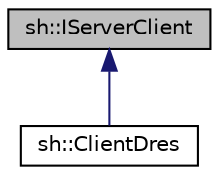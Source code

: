 digraph "sh::IServerClient"
{
 // LATEX_PDF_SIZE
  edge [fontname="Helvetica",fontsize="10",labelfontname="Helvetica",labelfontsize="10"];
  node [fontname="Helvetica",fontsize="10",shape=record];
  Node1 [label="sh::IServerClient",height=0.2,width=0.4,color="black", fillcolor="grey75", style="filled", fontcolor="black",tooltip="Unified interface for all remote evaluation servers."];
  Node1 -> Node2 [dir="back",color="midnightblue",fontsize="10",style="solid",fontname="Helvetica"];
  Node2 [label="sh::ClientDres",height=0.2,width=0.4,color="black", fillcolor="white", style="filled",URL="$classsh_1_1_client_dres.html",tooltip="Specific DRES server implementation."];
}
